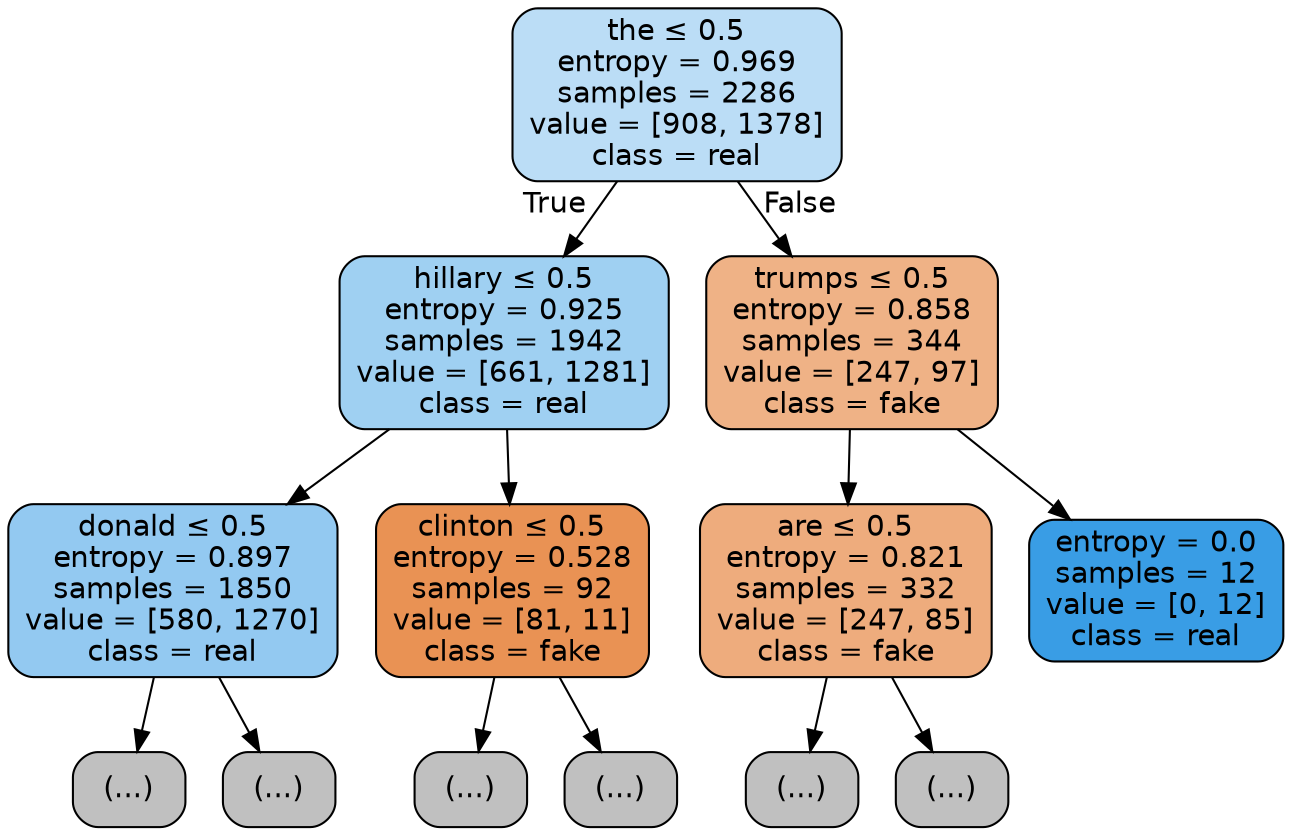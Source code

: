 digraph Tree {
node [shape=box, style="filled, rounded", color="black", fontname=helvetica] ;
edge [fontname=helvetica] ;
0 [label=<the &le; 0.5<br/>entropy = 0.969<br/>samples = 2286<br/>value = [908, 1378]<br/>class = real>, fillcolor="#399de557"] ;
1 [label=<hillary &le; 0.5<br/>entropy = 0.925<br/>samples = 1942<br/>value = [661, 1281]<br/>class = real>, fillcolor="#399de57b"] ;
0 -> 1 [labeldistance=2.5, labelangle=45, headlabel="True"] ;
2 [label=<donald &le; 0.5<br/>entropy = 0.897<br/>samples = 1850<br/>value = [580, 1270]<br/>class = real>, fillcolor="#399de58b"] ;
1 -> 2 ;
3 [label="(...)", fillcolor="#C0C0C0"] ;
2 -> 3 ;
470 [label="(...)", fillcolor="#C0C0C0"] ;
2 -> 470 ;
639 [label=<clinton &le; 0.5<br/>entropy = 0.528<br/>samples = 92<br/>value = [81, 11]<br/>class = fake>, fillcolor="#e58139dc"] ;
1 -> 639 ;
640 [label="(...)", fillcolor="#C0C0C0"] ;
639 -> 640 ;
641 [label="(...)", fillcolor="#C0C0C0"] ;
639 -> 641 ;
664 [label=<trumps &le; 0.5<br/>entropy = 0.858<br/>samples = 344<br/>value = [247, 97]<br/>class = fake>, fillcolor="#e581399b"] ;
0 -> 664 [labeldistance=2.5, labelangle=-45, headlabel="False"] ;
665 [label=<are &le; 0.5<br/>entropy = 0.821<br/>samples = 332<br/>value = [247, 85]<br/>class = fake>, fillcolor="#e58139a7"] ;
664 -> 665 ;
666 [label="(...)", fillcolor="#C0C0C0"] ;
665 -> 666 ;
801 [label="(...)", fillcolor="#C0C0C0"] ;
665 -> 801 ;
802 [label=<entropy = 0.0<br/>samples = 12<br/>value = [0, 12]<br/>class = real>, fillcolor="#399de5ff"] ;
664 -> 802 ;
}